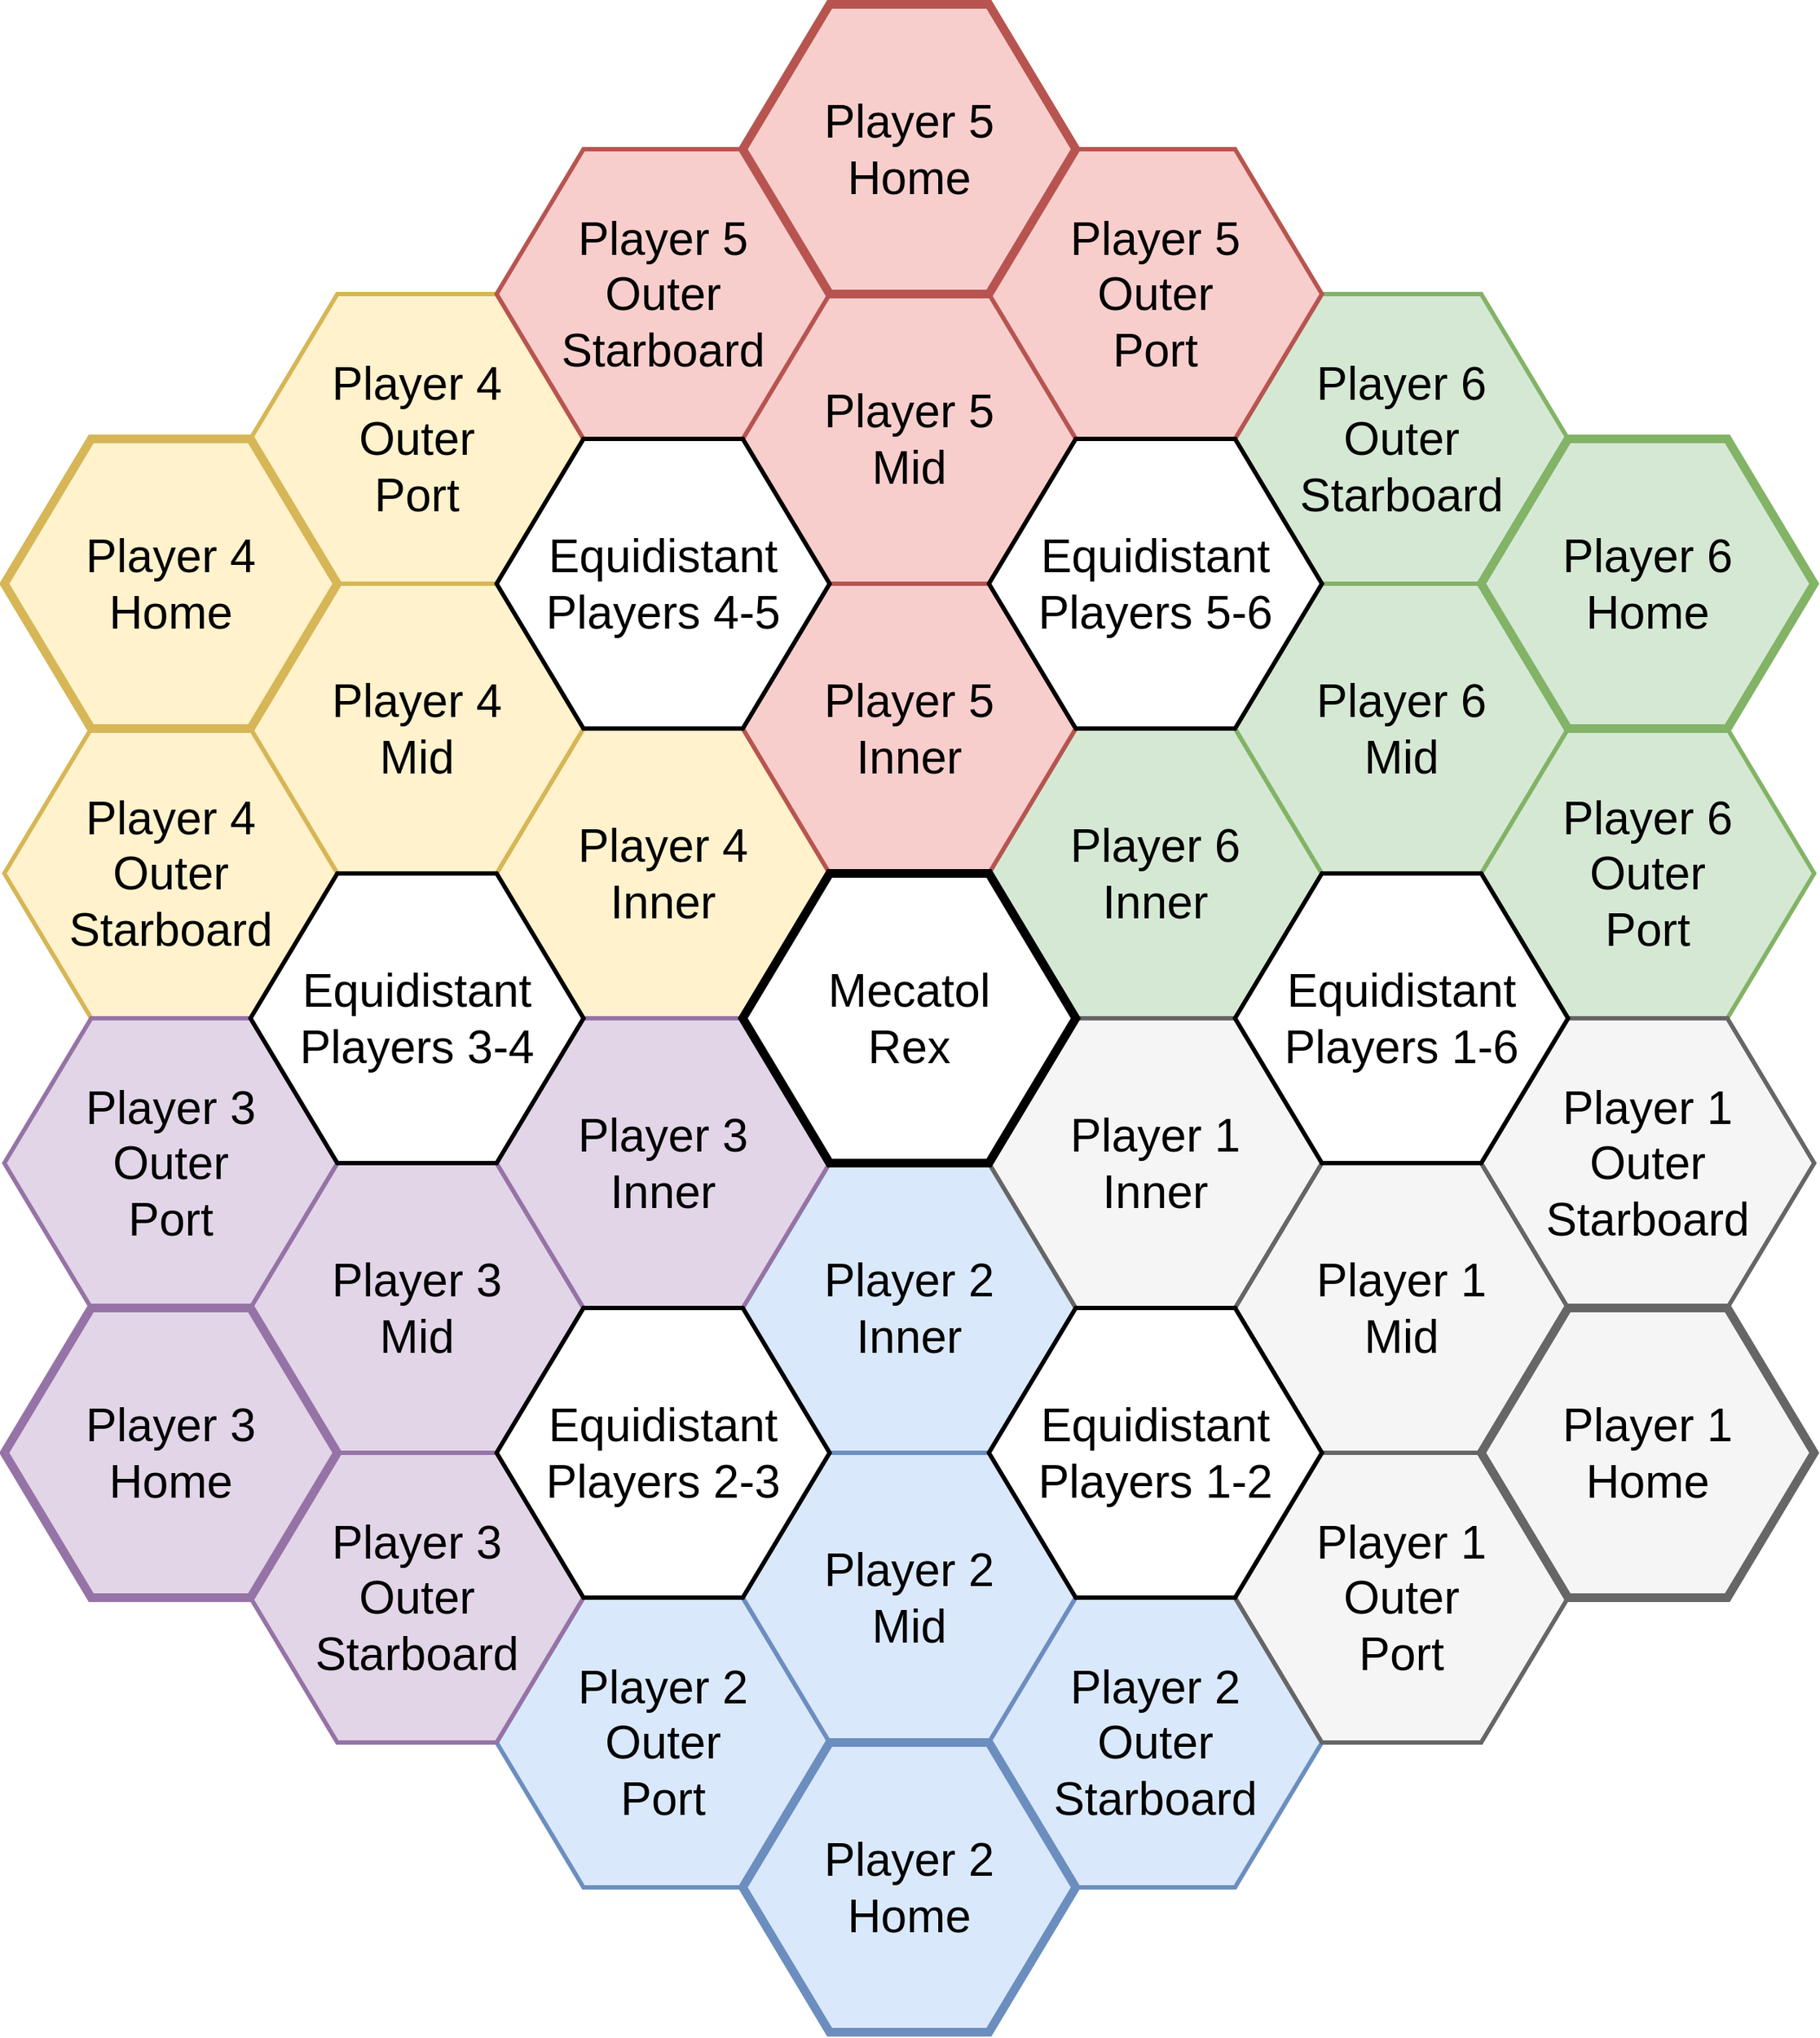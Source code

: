 <mxfile version="13.9.9" type="device"><diagram id="gpUSU13FPlY_5qrdrV4X" name="Page-1"><mxGraphModel dx="1422" dy="822" grid="1" gridSize="10" guides="1" tooltips="1" connect="1" arrows="1" fold="1" page="1" pageScale="1" pageWidth="850" pageHeight="1100" math="0" shadow="0"><root><mxCell id="0"/><mxCell id="1" parent="0"/><mxCell id="ENPFV9wE09J2kmjnsH_E-7" value="Player 4&lt;br style=&quot;font-size: 32px&quot;&gt;Inner" style="shape=hexagon;perimeter=hexagonPerimeter2;whiteSpace=wrap;html=1;fixedSize=1;size=60;fontSize=32;fontFamily=Helvetica;fillColor=#fff2cc;strokeColor=#d6b656;strokeWidth=3;" parent="1" vertex="1"><mxGeometry x="380" y="540" width="230" height="200" as="geometry"/></mxCell><mxCell id="ENPFV9wE09J2kmjnsH_E-43" value="Player 4&lt;br style=&quot;font-size: 32px&quot;&gt;Mid" style="shape=hexagon;perimeter=hexagonPerimeter2;whiteSpace=wrap;html=1;fixedSize=1;size=60;fontSize=32;fontFamily=Helvetica;fillColor=#fff2cc;strokeColor=#d6b656;strokeWidth=3;" parent="1" vertex="1"><mxGeometry x="210" y="440" width="230" height="200" as="geometry"/></mxCell><mxCell id="OSFuQ3dNSyEDMBe-EH_K-7" value="Player 4&lt;br style=&quot;font-size: 32px&quot;&gt;Outer&lt;br style=&quot;font-size: 32px&quot;&gt;Port" style="shape=hexagon;perimeter=hexagonPerimeter2;whiteSpace=wrap;html=1;fixedSize=1;size=60;fontSize=32;fontFamily=Helvetica;fillColor=#fff2cc;strokeColor=#d6b656;strokeWidth=3;" parent="1" vertex="1"><mxGeometry x="210" y="240" width="230" height="200" as="geometry"/></mxCell><mxCell id="OgDaJLD29fgVAuqvpTtd-9" value="Player 4&lt;br style=&quot;font-size: 32px&quot;&gt;Outer&lt;br&gt;Starboard" style="shape=hexagon;perimeter=hexagonPerimeter2;whiteSpace=wrap;html=1;fixedSize=1;size=60;fontSize=32;fontFamily=Helvetica;fillColor=#fff2cc;strokeColor=#d6b656;strokeWidth=3;" parent="1" vertex="1"><mxGeometry x="40" y="540" width="230" height="200" as="geometry"/></mxCell><mxCell id="OSFuQ3dNSyEDMBe-EH_K-6" value="Player 6&lt;br style=&quot;font-size: 32px&quot;&gt;Outer&lt;br style=&quot;font-size: 32px&quot;&gt;Starboard" style="shape=hexagon;perimeter=hexagonPerimeter2;whiteSpace=wrap;html=1;fixedSize=1;size=60;fontSize=32;fontFamily=Helvetica;fillColor=#d5e8d4;strokeColor=#82b366;strokeWidth=3;" parent="1" vertex="1"><mxGeometry x="890" y="240" width="230" height="200" as="geometry"/></mxCell><mxCell id="OgDaJLD29fgVAuqvpTtd-2" value="Player 6&lt;br style=&quot;font-size: 32px&quot;&gt;Inner" style="shape=hexagon;perimeter=hexagonPerimeter2;whiteSpace=wrap;html=1;fixedSize=1;size=60;fontSize=32;fontFamily=Helvetica;fillColor=#d5e8d4;strokeColor=#82b366;strokeWidth=3;" parent="1" vertex="1"><mxGeometry x="720" y="540" width="230" height="200" as="geometry"/></mxCell><mxCell id="OgDaJLD29fgVAuqvpTtd-5" value="Player 6&lt;br style=&quot;font-size: 32px&quot;&gt;Outer&lt;br style=&quot;font-size: 32px&quot;&gt;Port" style="shape=hexagon;perimeter=hexagonPerimeter2;whiteSpace=wrap;html=1;fixedSize=1;size=60;fontSize=32;fontFamily=Helvetica;fillColor=#d5e8d4;strokeColor=#82b366;strokeWidth=3;" parent="1" vertex="1"><mxGeometry x="1060" y="540" width="230" height="200" as="geometry"/></mxCell><mxCell id="OgDaJLD29fgVAuqvpTtd-6" value="Player 6&lt;br style=&quot;font-size: 32px&quot;&gt;Mid" style="shape=hexagon;perimeter=hexagonPerimeter2;whiteSpace=wrap;html=1;fixedSize=1;size=60;fontSize=32;fontFamily=Helvetica;fillColor=#d5e8d4;strokeColor=#82b366;strokeWidth=3;" parent="1" vertex="1"><mxGeometry x="890" y="440" width="230" height="200" as="geometry"/></mxCell><mxCell id="ENPFV9wE09J2kmjnsH_E-45" value="Player 2&lt;br style=&quot;font-size: 32px&quot;&gt;Outer&lt;br style=&quot;font-size: 32px&quot;&gt;Port" style="shape=hexagon;perimeter=hexagonPerimeter2;whiteSpace=wrap;html=1;fixedSize=1;size=60;fontSize=32;fontFamily=Helvetica;fillColor=#dae8fc;strokeColor=#6c8ebf;strokeWidth=3;" parent="1" vertex="1"><mxGeometry x="380" y="1140" width="230" height="200" as="geometry"/></mxCell><mxCell id="OSFuQ3dNSyEDMBe-EH_K-3" value="Player 2&lt;br style=&quot;font-size: 32px&quot;&gt;Inner" style="shape=hexagon;perimeter=hexagonPerimeter2;whiteSpace=wrap;html=1;fixedSize=1;size=60;fontSize=32;fontFamily=Helvetica;fillColor=#dae8fc;strokeColor=#6c8ebf;strokeWidth=3;" parent="1" vertex="1"><mxGeometry x="550" y="840" width="230" height="200" as="geometry"/></mxCell><mxCell id="OSFuQ3dNSyEDMBe-EH_K-5" value="Player 2&lt;br style=&quot;font-size: 32px&quot;&gt;Mid" style="shape=hexagon;perimeter=hexagonPerimeter2;whiteSpace=wrap;html=1;fixedSize=1;size=60;fontSize=32;fontFamily=Helvetica;fillColor=#dae8fc;strokeColor=#6c8ebf;strokeWidth=3;" parent="1" vertex="1"><mxGeometry x="550" y="1040" width="230" height="200" as="geometry"/></mxCell><mxCell id="OSFuQ3dNSyEDMBe-EH_K-9" value="Player 2&lt;br style=&quot;font-size: 32px&quot;&gt;Outer&lt;br style=&quot;font-size: 32px&quot;&gt;Starboard" style="shape=hexagon;perimeter=hexagonPerimeter2;whiteSpace=wrap;html=1;fixedSize=1;size=60;fontSize=32;fontFamily=Helvetica;fillColor=#dae8fc;strokeColor=#6c8ebf;strokeWidth=3;" parent="1" vertex="1"><mxGeometry x="720" y="1140" width="230" height="200" as="geometry"/></mxCell><mxCell id="ENPFV9wE09J2kmjnsH_E-48" value="Player 1&lt;br style=&quot;font-size: 32px&quot;&gt;Mid" style="shape=hexagon;perimeter=hexagonPerimeter2;whiteSpace=wrap;html=1;fixedSize=1;size=60;fontSize=32;fontFamily=Helvetica;fillColor=#f5f5f5;strokeColor=#666666;strokeWidth=3;" parent="1" vertex="1"><mxGeometry x="890" y="840" width="230" height="200" as="geometry"/></mxCell><mxCell id="OgDaJLD29fgVAuqvpTtd-3" value="Player 1&lt;br style=&quot;font-size: 32px&quot;&gt;Outer&lt;br style=&quot;font-size: 32px&quot;&gt;Port" style="shape=hexagon;perimeter=hexagonPerimeter2;whiteSpace=wrap;html=1;fixedSize=1;size=60;fontSize=32;fontFamily=Helvetica;fillColor=#f5f5f5;strokeColor=#666666;strokeWidth=3;" parent="1" vertex="1"><mxGeometry x="890" y="1040" width="230" height="200" as="geometry"/></mxCell><mxCell id="OgDaJLD29fgVAuqvpTtd-4" value="Player 1&lt;br style=&quot;font-size: 32px&quot;&gt;Outer&lt;br style=&quot;font-size: 32px&quot;&gt;Starboard" style="shape=hexagon;perimeter=hexagonPerimeter2;whiteSpace=wrap;html=1;fixedSize=1;size=60;fontSize=32;fontFamily=Helvetica;fillColor=#f5f5f5;strokeColor=#666666;strokeWidth=3;" parent="1" vertex="1"><mxGeometry x="1060" y="740" width="230" height="200" as="geometry"/></mxCell><mxCell id="OSFuQ3dNSyEDMBe-EH_K-8" value="Player 3&lt;br style=&quot;font-size: 32px&quot;&gt;Outer&lt;br style=&quot;font-size: 32px&quot;&gt;Starboard" style="shape=hexagon;perimeter=hexagonPerimeter2;whiteSpace=wrap;html=1;fixedSize=1;size=60;fontSize=32;fontFamily=Helvetica;fillColor=#e1d5e7;strokeColor=#9673a6;strokeWidth=3;" parent="1" vertex="1"><mxGeometry x="210" y="1040" width="230" height="200" as="geometry"/></mxCell><mxCell id="OgDaJLD29fgVAuqvpTtd-7" value="Player 3&lt;br style=&quot;font-size: 32px&quot;&gt;Mid" style="shape=hexagon;perimeter=hexagonPerimeter2;whiteSpace=wrap;html=1;fixedSize=1;size=60;fontSize=32;fontFamily=Helvetica;fillColor=#e1d5e7;strokeColor=#9673a6;strokeWidth=3;" parent="1" vertex="1"><mxGeometry x="210" y="840" width="230" height="200" as="geometry"/></mxCell><mxCell id="OgDaJLD29fgVAuqvpTtd-1" value="Player 3&lt;br style=&quot;font-size: 32px&quot;&gt;Inner" style="shape=hexagon;perimeter=hexagonPerimeter2;whiteSpace=wrap;html=1;fixedSize=1;size=60;fontSize=32;fontFamily=Helvetica;fillColor=#e1d5e7;strokeColor=#9673a6;strokeWidth=3;" parent="1" vertex="1"><mxGeometry x="380" y="740" width="230" height="200" as="geometry"/></mxCell><mxCell id="OgDaJLD29fgVAuqvpTtd-8" value="Player 3&lt;br style=&quot;font-size: 32px&quot;&gt;Outer&lt;br style=&quot;font-size: 32px&quot;&gt;Port" style="shape=hexagon;perimeter=hexagonPerimeter2;whiteSpace=wrap;html=1;fixedSize=1;size=60;fontSize=32;fontFamily=Helvetica;fillColor=#e1d5e7;strokeColor=#9673a6;strokeWidth=3;" parent="1" vertex="1"><mxGeometry x="40" y="740" width="230" height="200" as="geometry"/></mxCell><mxCell id="ENPFV9wE09J2kmjnsH_E-9" value="Player 1&lt;br style=&quot;font-size: 32px&quot;&gt;Inner" style="shape=hexagon;perimeter=hexagonPerimeter2;whiteSpace=wrap;html=1;fixedSize=1;size=60;fontSize=32;fontFamily=Helvetica;fillColor=#f5f5f5;strokeColor=#666666;strokeWidth=3;" parent="1" vertex="1"><mxGeometry x="720" y="740" width="230" height="200" as="geometry"/></mxCell><mxCell id="ENPFV9wE09J2kmjnsH_E-28" value="Player 5&lt;br style=&quot;font-size: 32px&quot;&gt;Outer&lt;br style=&quot;font-size: 32px&quot;&gt;Port" style="shape=hexagon;perimeter=hexagonPerimeter2;whiteSpace=wrap;html=1;fixedSize=1;size=60;fontSize=32;fontFamily=Helvetica;fillColor=#f8cecc;strokeColor=#b85450;strokeWidth=3;" parent="1" vertex="1"><mxGeometry x="720" y="140" width="230" height="200" as="geometry"/></mxCell><mxCell id="OSFuQ3dNSyEDMBe-EH_K-2" value="Player 5&lt;br style=&quot;font-size: 32px&quot;&gt;Inner" style="shape=hexagon;perimeter=hexagonPerimeter2;whiteSpace=wrap;html=1;fixedSize=1;size=60;fontSize=32;fontFamily=Helvetica;fillColor=#f8cecc;strokeColor=#b85450;strokeWidth=3;" parent="1" vertex="1"><mxGeometry x="550" y="440" width="230" height="200" as="geometry"/></mxCell><mxCell id="OSFuQ3dNSyEDMBe-EH_K-4" value="Player 5&lt;br style=&quot;font-size: 32px&quot;&gt;Mid" style="shape=hexagon;perimeter=hexagonPerimeter2;whiteSpace=wrap;html=1;fixedSize=1;size=60;fontSize=32;fontFamily=Helvetica;fillColor=#f8cecc;strokeColor=#b85450;strokeWidth=3;" parent="1" vertex="1"><mxGeometry x="550" y="240" width="230" height="200" as="geometry"/></mxCell><mxCell id="OgDaJLD29fgVAuqvpTtd-10" value="Player 5&lt;br style=&quot;font-size: 32px&quot;&gt;Outer&lt;br style=&quot;font-size: 32px&quot;&gt;Starboard" style="shape=hexagon;perimeter=hexagonPerimeter2;whiteSpace=wrap;html=1;fixedSize=1;size=60;fontSize=32;fontFamily=Helvetica;fillColor=#f8cecc;strokeColor=#b85450;strokeWidth=3;" parent="1" vertex="1"><mxGeometry x="380" y="140" width="230" height="200" as="geometry"/></mxCell><mxCell id="ENPFV9wE09J2kmjnsH_E-10" value="Equidistant&lt;br style=&quot;font-size: 32px&quot;&gt;Players 1-6" style="shape=hexagon;perimeter=hexagonPerimeter2;whiteSpace=wrap;html=1;fixedSize=1;size=60;fontSize=32;fontFamily=Helvetica;strokeWidth=3;" parent="1" vertex="1"><mxGeometry x="890" y="640" width="230" height="200" as="geometry"/></mxCell><mxCell id="ENPFV9wE09J2kmjnsH_E-46" value="Equidistant&lt;br style=&quot;font-size: 32px&quot;&gt;Players 2-3" style="shape=hexagon;perimeter=hexagonPerimeter2;whiteSpace=wrap;html=1;fixedSize=1;size=60;fontSize=32;fontFamily=Helvetica;strokeWidth=3;" parent="1" vertex="1"><mxGeometry x="380" y="940" width="230" height="200" as="geometry"/></mxCell><mxCell id="ENPFV9wE09J2kmjnsH_E-47" value="Equidistant&lt;br style=&quot;font-size: 32px&quot;&gt;Players 1-2" style="shape=hexagon;perimeter=hexagonPerimeter2;whiteSpace=wrap;html=1;fixedSize=1;size=60;fontSize=32;fontFamily=Helvetica;strokeWidth=3;" parent="1" vertex="1"><mxGeometry x="720" y="940" width="230" height="200" as="geometry"/></mxCell><mxCell id="nCf6v29f-o1V0CxzS2t6-1" value="Equidistant&lt;br style=&quot;font-size: 32px&quot;&gt;Players 5-6" style="shape=hexagon;perimeter=hexagonPerimeter2;whiteSpace=wrap;html=1;fixedSize=1;size=60;fontSize=32;fontFamily=Helvetica;strokeWidth=3;" parent="1" vertex="1"><mxGeometry x="720" y="340" width="230" height="200" as="geometry"/></mxCell><mxCell id="nCf6v29f-o1V0CxzS2t6-2" value="Equidistant&lt;br style=&quot;font-size: 32px&quot;&gt;Players 4-5" style="shape=hexagon;perimeter=hexagonPerimeter2;whiteSpace=wrap;html=1;fixedSize=1;size=60;fontSize=32;fontFamily=Helvetica;strokeWidth=3;" parent="1" vertex="1"><mxGeometry x="380" y="340" width="230" height="200" as="geometry"/></mxCell><mxCell id="nCf6v29f-o1V0CxzS2t6-4" value="Equidistant&lt;br style=&quot;font-size: 32px&quot;&gt;Players 3-4" style="shape=hexagon;perimeter=hexagonPerimeter2;whiteSpace=wrap;html=1;fixedSize=1;size=60;fontSize=32;fontFamily=Helvetica;strokeWidth=3;" parent="1" vertex="1"><mxGeometry x="210" y="640" width="230" height="200" as="geometry"/></mxCell><mxCell id="nCf6v29f-o1V0CxzS2t6-3" value="Mecatol&lt;br style=&quot;font-size: 32px;&quot;&gt;Rex" style="shape=hexagon;perimeter=hexagonPerimeter2;whiteSpace=wrap;html=1;fixedSize=1;size=60;fontSize=32;fontFamily=Helvetica;strokeWidth=6;" parent="1" vertex="1"><mxGeometry x="550" y="640" width="230" height="200" as="geometry"/></mxCell><mxCell id="ENPFV9wE09J2kmjnsH_E-38" value="Player 3&lt;br style=&quot;font-size: 32px;&quot;&gt;Home" style="shape=hexagon;perimeter=hexagonPerimeter2;whiteSpace=wrap;html=1;fixedSize=1;size=60;fontSize=32;fontFamily=Helvetica;fillColor=#e1d5e7;strokeColor=#9673a6;strokeWidth=6;" parent="1" vertex="1"><mxGeometry x="40" y="940" width="230" height="200" as="geometry"/></mxCell><mxCell id="ENPFV9wE09J2kmjnsH_E-41" value="Player 2&lt;br style=&quot;font-size: 32px;&quot;&gt;Home" style="shape=hexagon;perimeter=hexagonPerimeter2;whiteSpace=wrap;html=1;fixedSize=1;size=60;fontSize=32;fontFamily=Helvetica;fillColor=#dae8fc;strokeColor=#6c8ebf;strokeWidth=6;" parent="1" vertex="1"><mxGeometry x="550" y="1240" width="230" height="200" as="geometry"/></mxCell><mxCell id="ENPFV9wE09J2kmjnsH_E-37" value="Player 1&lt;br style=&quot;font-size: 32px;&quot;&gt;Home" style="shape=hexagon;perimeter=hexagonPerimeter2;whiteSpace=wrap;html=1;fixedSize=1;size=60;fontSize=32;fontFamily=Helvetica;strokeWidth=6;fillColor=#f5f5f5;strokeColor=#666666;" parent="1" vertex="1"><mxGeometry x="1060" y="940" width="230" height="200" as="geometry"/></mxCell><mxCell id="OgDaJLD29fgVAuqvpTtd-12" value="Player 6&lt;br style=&quot;font-size: 32px;&quot;&gt;Home" style="shape=hexagon;perimeter=hexagonPerimeter2;whiteSpace=wrap;html=1;fixedSize=1;size=60;fontSize=32;fontFamily=Helvetica;fillColor=#d5e8d4;strokeColor=#82b366;strokeWidth=6;" parent="1" vertex="1"><mxGeometry x="1060" y="340" width="230" height="200" as="geometry"/></mxCell><mxCell id="ENPFV9wE09J2kmjnsH_E-35" value="Player 4&lt;br style=&quot;font-size: 32px;&quot;&gt;Home" style="shape=hexagon;perimeter=hexagonPerimeter2;whiteSpace=wrap;html=1;fixedSize=1;size=60;fontSize=32;fontFamily=Helvetica;fillColor=#fff2cc;strokeColor=#d6b656;strokeWidth=6;" parent="1" vertex="1"><mxGeometry x="40" y="340" width="230" height="200" as="geometry"/></mxCell><mxCell id="OgDaJLD29fgVAuqvpTtd-11" value="Player 5&lt;br style=&quot;font-size: 32px;&quot;&gt;Home" style="shape=hexagon;perimeter=hexagonPerimeter2;whiteSpace=wrap;html=1;fixedSize=1;size=60;fontSize=32;fontFamily=Helvetica;fillColor=#f8cecc;strokeColor=#b85450;strokeWidth=6;" parent="1" vertex="1"><mxGeometry x="550" y="40" width="230" height="200" as="geometry"/></mxCell></root></mxGraphModel></diagram></mxfile>